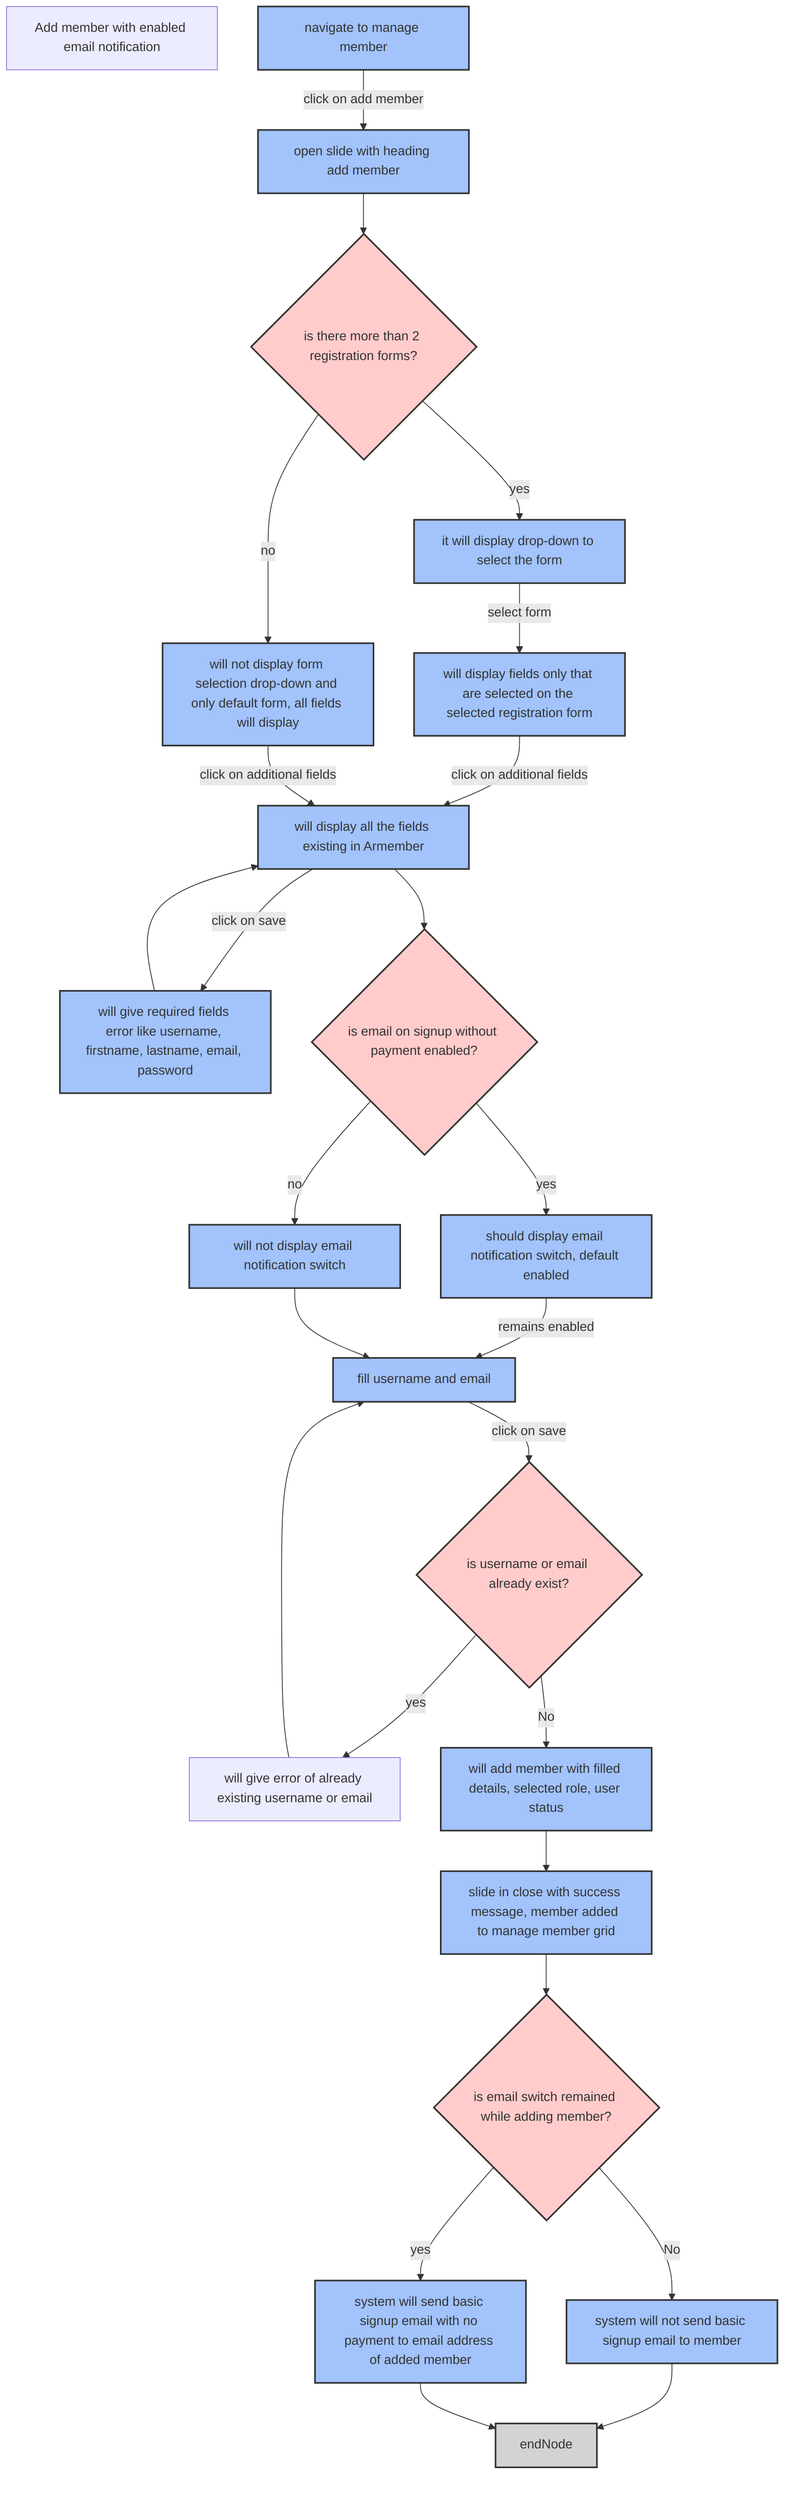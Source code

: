 flowchart TD
  title[Add member with enabled email notification]

  %% Nodes
  A[navigate to manage member] -->|click on add member| B[open slide with heading add member]
  B --> C{is there more than 2 registration forms?}

  C -->|yes| D[it will display drop-down to select the form]
  D -->|select form| E[will display fields only that are selected on the selected registration form]
  C -->|no| F[will not display form selection drop-down and only default form, all fields will display]

  E -->|click on additional fields| G[will display all the fields existing in Armember]
  F -->|click on additional fields| G

  G -->|click on save| H[will give required fields error like username, firstname, lastname, email, password]
  H --> G

  I[fill username and email] -->|click on save| J{is username or email already exist?}
  J -->|yes| K[will give error of already existing username or email]
  K --> I

  G --> M{is email on signup without payment enabled?}
  M -->|yes| N[should display email notification switch, default enabled]
  N -->|remains enabled| I
  M -->|no| O[will not display email notification switch]
  O --> I

  J -->|No| Q[will add member with filled details, selected role, user status]
  Q --> R[slide in close with success message, member added to manage member grid]

  R --> S{is email switch remained while adding member?}
  S -->|yes| T[system will send basic signup email with no payment to email address of added member]
  S -->|No| U[system will not send basic signup email to member]
  U --> Z[endNode]
  T --> Z[endNode]

  %% Styling
  classDef process fill: #a2c3fc,stroke:#333,stroke-width:2px;
  classDef decision fill: #ffcccb,stroke:#333,stroke-width:2px;
  classDef endNode fill:#d3d3d3,stroke:#333,stroke-width:2px;

  %% Apply styles
  class A,B,D,E,F,G,H,I,N,O,Q,R,T,U process;
  class C,J,M,S decision;
  class Z endNode;